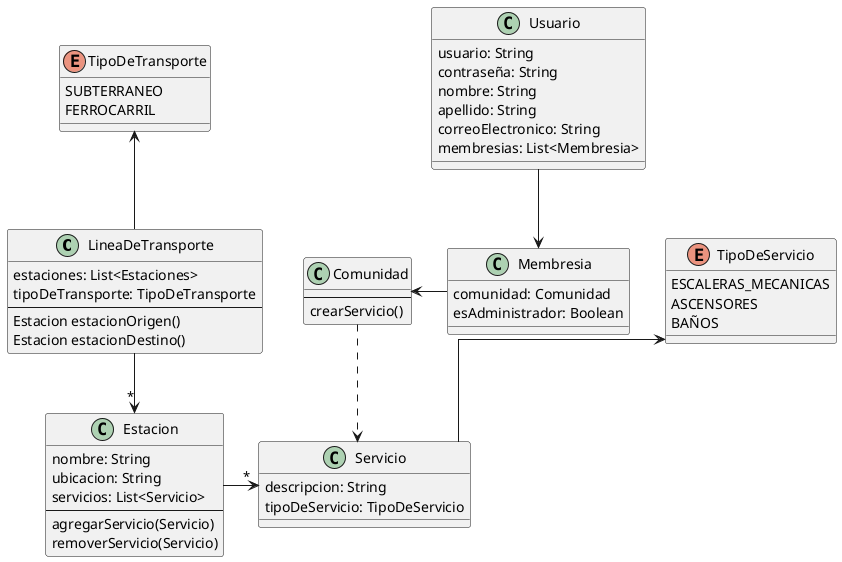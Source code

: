 @startuml TPA1-Clases
skinparam linetype ortho

class LineaDeTransporte {
  estaciones: List<Estaciones>
  tipoDeTransporte: TipoDeTransporte
  --
  Estacion estacionOrigen()
  Estacion estacionDestino()
}
enum TipoDeTransporte {
  SUBTERRANEO
  FERROCARRIL
}

class Estacion {
  nombre: String
  ubicacion: String
  servicios: List<Servicio>
  --
  agregarServicio(Servicio)
  removerServicio(Servicio)
}

class Comunidad {
  --
  crearServicio()
}

class Usuario {
  usuario: String
  contraseña: String
  nombre: String
  apellido: String
  correoElectronico: String
  membresias: List<Membresia>
}

class Membresia {
  comunidad: Comunidad
  esAdministrador: Boolean
}

class Servicio{
  descripcion: String
  tipoDeServicio: TipoDeServicio
}
enum TipoDeServicio {
  ESCALERAS_MECANICAS
  ASCENSORES
  BAÑOS
}

Estacion ->"*" Servicio
TipoDeServicio <-- Servicio
Comunidad ..> Servicio
LineaDeTransporte -->"*" Estacion
Usuario --> Membresia
Comunidad <- Membresia
TipoDeTransporte <-- LineaDeTransporte
@enduml